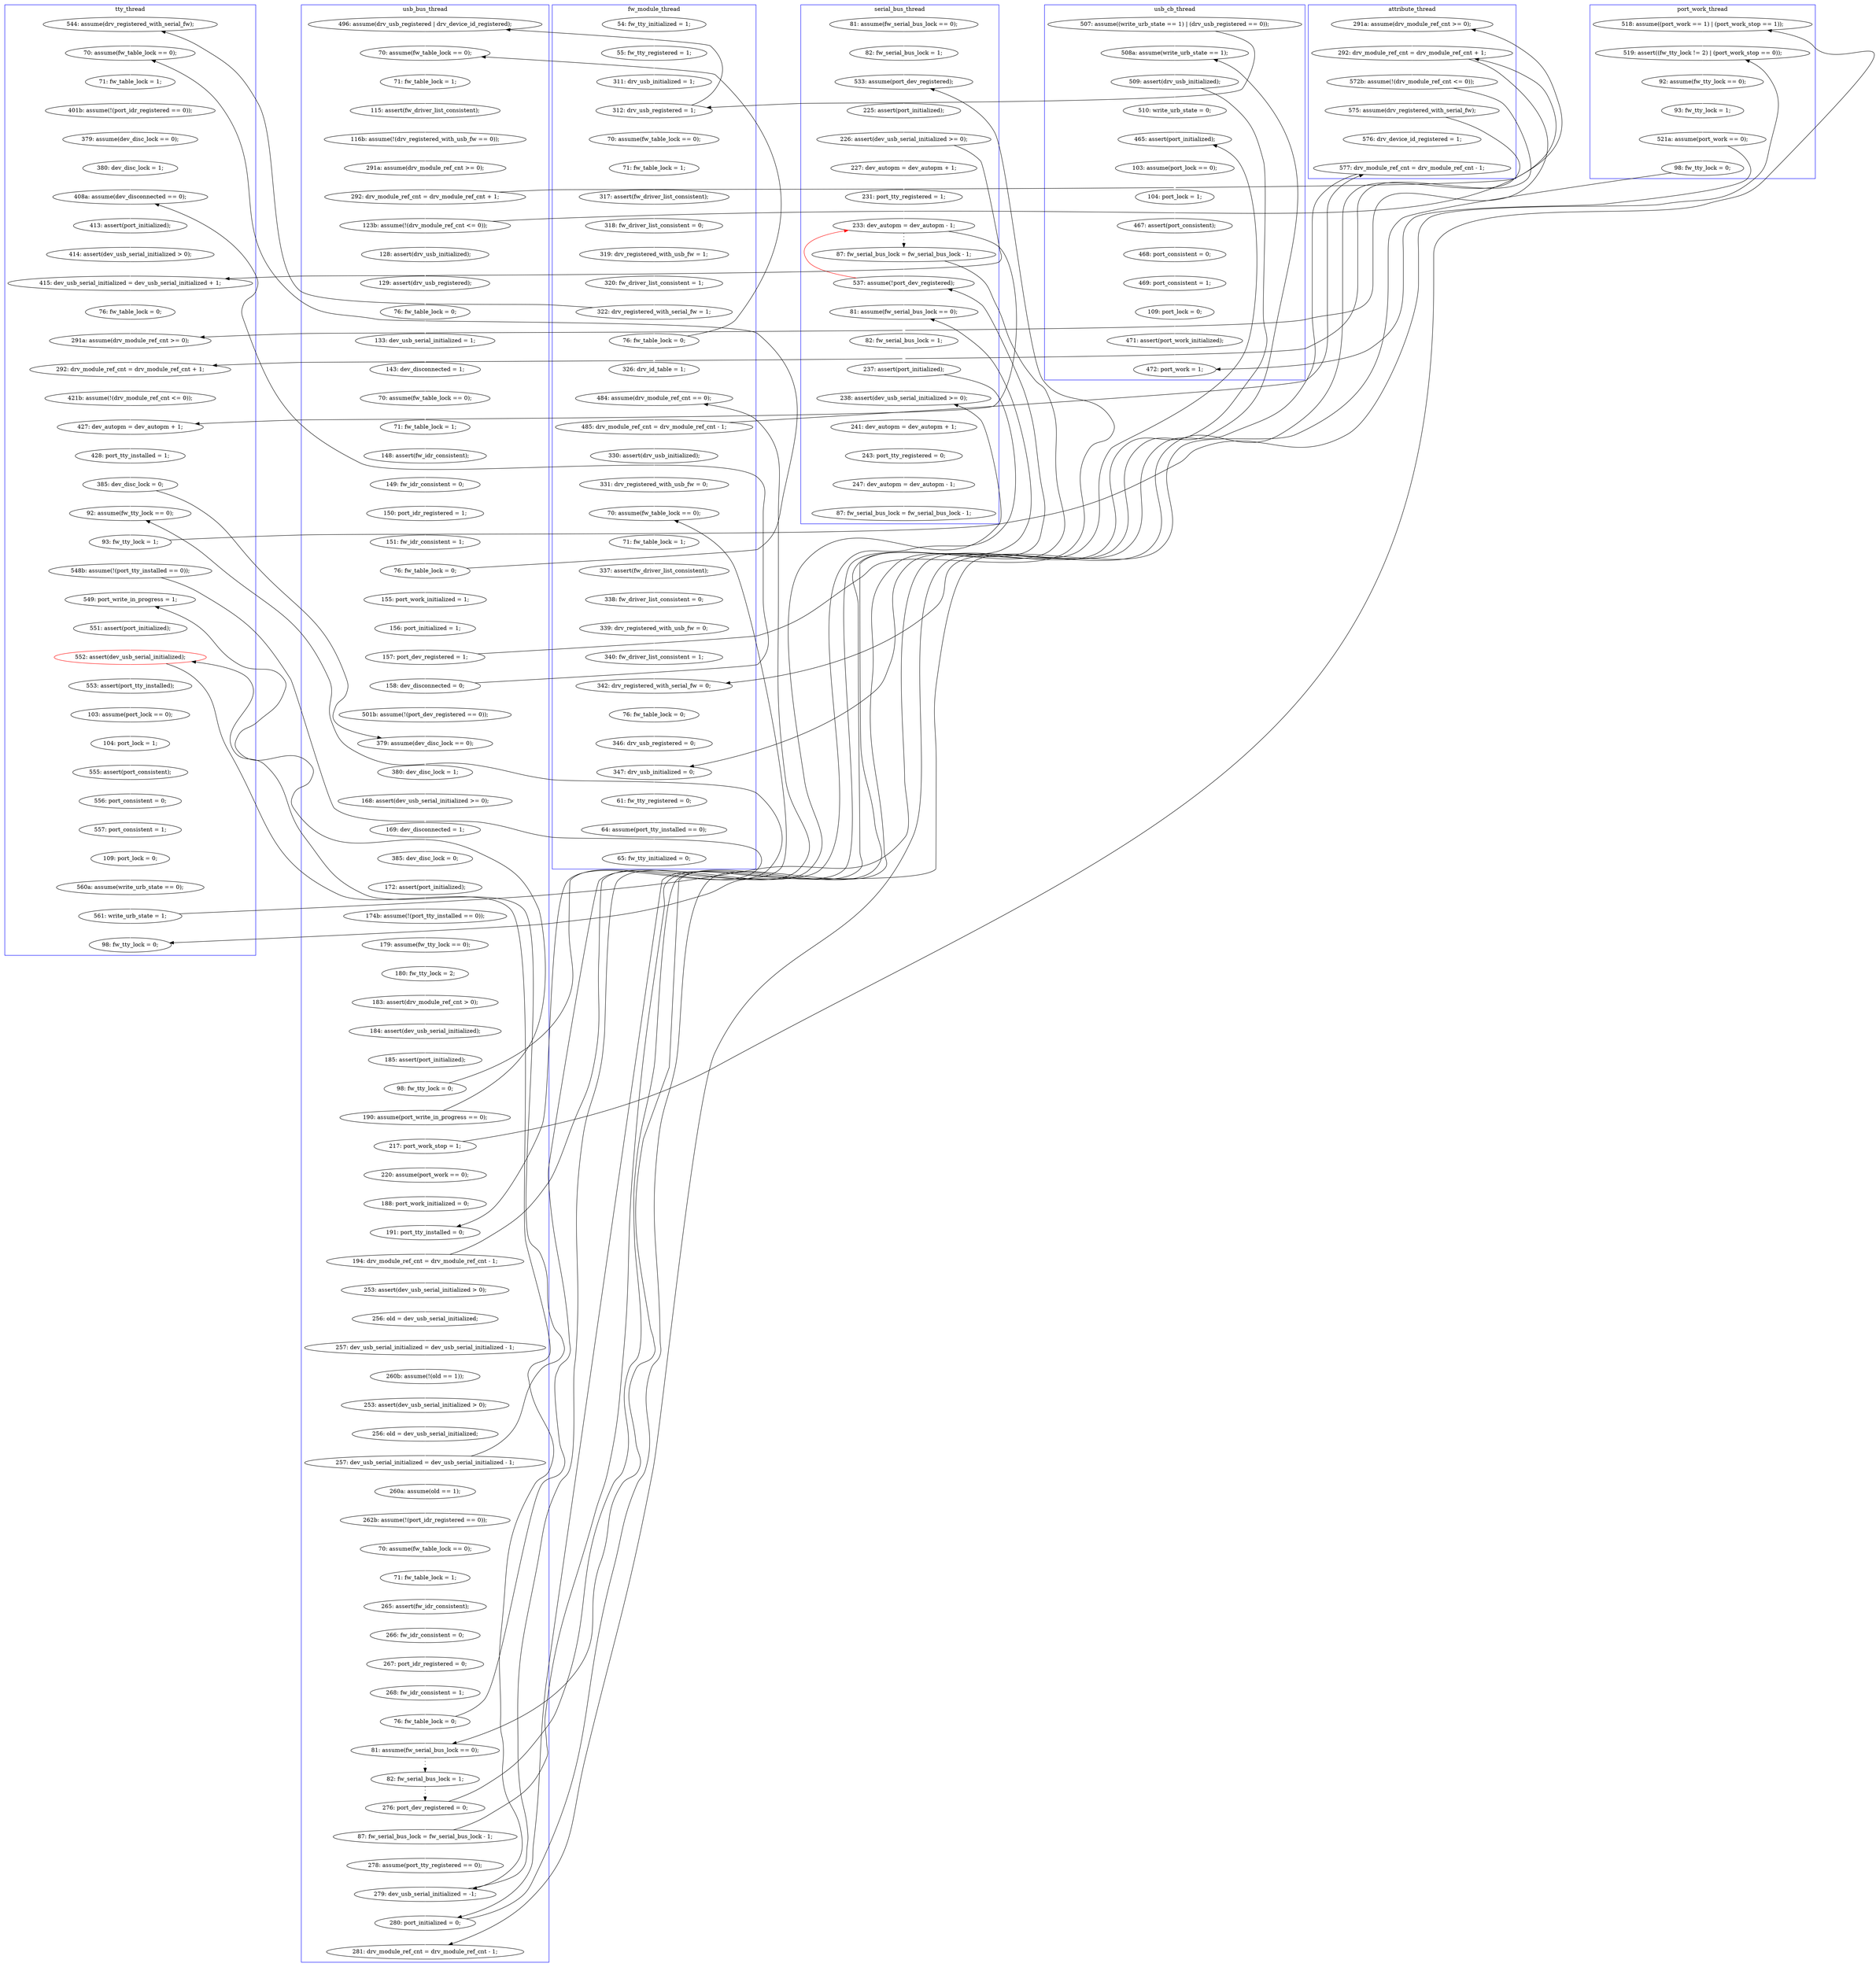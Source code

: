 digraph Counterexample {
	74 -> 76 [color = black, style = solid, constraint = false]
	267 -> 268 [color = white, style = solid]
	322 -> 339 [color = white, style = solid]
	232 -> 235 [color = black, style = solid, constraint = false]
	268 -> 270 [color = white, style = solid]
	189 -> 191 [color = white, style = solid]
	272 -> 293 [color = white, style = solid]
	128 -> 135 [color = white, style = solid]
	167 -> 327 [color = white, style = solid]
	71 -> 72 [color = white, style = solid]
	213 -> 214 [color = white, style = solid]
	51 -> 66 [color = white, style = solid]
	374 -> 389 [color = white, style = solid]
	154 -> 155 [color = white, style = solid]
	115 -> 117 [color = white, style = solid]
	246 -> 264 [color = white, style = solid]
	284 -> 285 [color = black, style = dotted]
	237 -> 272 [color = white, style = solid]
	86 -> 92 [color = white, style = solid]
	368 -> 369 [color = white, style = solid]
	347 -> 348 [color = white, style = solid]
	159 -> 171 [color = white, style = solid]
	216 -> 217 [color = white, style = solid]
	197 -> 200 [color = white, style = solid]
	78 -> 152 [color = white, style = solid]
	287 -> 294 [color = black, style = solid, constraint = false]
	258 -> 259 [color = white, style = solid]
	210 -> 212 [color = white, style = solid]
	272 -> 304 [color = black, style = solid, constraint = false]
	80 -> 81 [color = white, style = solid]
	127 -> 128 [color = black, style = solid, constraint = false]
	152 -> 331 [color = white, style = solid]
	74 -> 78 [color = white, style = solid]
	129 -> 132 [color = white, style = solid]
	222 -> 225 [color = white, style = solid]
	259 -> 272 [color = black, style = solid, constraint = false]
	173 -> 174 [color = white, style = solid]
	236 -> 241 [color = white, style = solid]
	234 -> 237 [color = white, style = solid]
	366 -> 372 [color = white, style = solid]
	136 -> 137 [color = white, style = solid]
	357 -> 360 [color = white, style = solid]
	350 -> 351 [color = white, style = solid]
	378 -> 380 [color = white, style = solid]
	232 -> 234 [color = white, style = solid]
	270 -> 271 [color = white, style = solid]
	225 -> 228 [color = white, style = solid]
	344 -> 347 [color = white, style = solid]
	67 -> 69 [color = white, style = solid]
	321 -> 355 [color = black, style = solid, constraint = false]
	174 -> 177 [color = white, style = solid]
	72 -> 74 [color = white, style = solid]
	51 -> 56 [color = black, style = solid, constraint = false]
	334 -> 335 [color = white, style = solid]
	81 -> 84 [color = white, style = solid]
	118 -> 119 [color = white, style = solid]
	304 -> 322 [color = white, style = solid]
	264 -> 308 [color = white, style = solid]
	309 -> 312 [color = white, style = solid]
	369 -> 374 [color = white, style = solid]
	93 -> 96 [color = white, style = solid]
	47 -> 338 [color = white, style = solid]
	331 -> 332 [color = white, style = solid]
	41 -> 50 [color = white, style = solid]
	263 -> 267 [color = white, style = solid]
	259 -> 261 [color = white, style = solid]
	403 -> 410 [color = white, style = solid]
	308 -> 309 [color = white, style = solid]
	220 -> 226 [color = black, style = solid, constraint = false]
	140 -> 174 [color = black, style = solid, constraint = false]
	56 -> 80 [color = white, style = solid]
	315 -> 317 [color = white, style = solid]
	129 -> 171 [color = black, style = solid, constraint = false]
	372 -> 375 [color = white, style = solid]
	274 -> 277 [color = white, style = solid]
	360 -> 363 [color = white, style = solid]
	212 -> 213 [color = white, style = solid]
	47 -> 51 [color = black, style = solid, constraint = false]
	117 -> 118 [color = white, style = solid]
	135 -> 140 [color = white, style = solid]
	123 -> 136 [color = black, style = solid, constraint = false]
	208 -> 210 [color = white, style = solid]
	303 -> 305 [color = white, style = solid]
	227 -> 264 [color = black, style = solid, constraint = false]
	317 -> 318 [color = white, style = solid]
	299 -> 303 [color = white, style = solid]
	323 -> 326 [color = white, style = solid]
	123 -> 125 [color = white, style = solid]
	96 -> 155 [color = black, style = solid, constraint = false]
	84 -> 86 [color = white, style = solid]
	356 -> 390 [color = black, style = solid, constraint = false]
	222 -> 234 [color = black, style = solid, constraint = false]
	242 -> 243 [color = white, style = solid]
	215 -> 216 [color = white, style = solid]
	125 -> 126 [color = white, style = solid]
	160 -> 189 [color = black, style = solid, constraint = false]
	393 -> 394 [color = white, style = solid]
	333 -> 338 [color = black, style = solid, constraint = false]
	277 -> 284 [color = white, style = solid]
	225 -> 246 [color = black, style = solid, constraint = false]
	348 -> 350 [color = white, style = solid]
	351 -> 353 [color = white, style = solid]
	167 -> 183 [color = black, style = solid, constraint = false]
	76 -> 136 [color = white, style = solid]
	40 -> 41 [color = white, style = solid]
	363 -> 364 [color = white, style = solid]
	98 -> 101 [color = white, style = solid]
	273 -> 274 [color = white, style = solid]
	227 -> 232 [color = white, style = solid]
	235 -> 236 [color = white, style = solid]
	390 -> 402 [color = white, style = solid]
	303 -> 322 [color = black, style = solid, constraint = false]
	257 -> 258 [color = white, style = solid]
	304 -> 305 [color = black, style = solid, constraint = false]
	195 -> 196 [color = black, style = solid, constraint = false]
	177 -> 182 [color = white, style = solid]
	327 -> 369 [color = black, style = solid, constraint = false]
	62 -> 63 [color = white, style = solid]
	172 -> 173 [color = white, style = solid]
	327 -> 334 [color = white, style = solid]
	93 -> 154 [color = black, style = solid, constraint = false]
	245 -> 257 [color = white, style = solid]
	404 -> 406 [color = white, style = solid]
	233 -> 235 [color = white, style = solid]
	200 -> 201 [color = white, style = solid]
	103 -> 111 [color = white, style = solid]
	380 -> 381 [color = white, style = solid]
	333 -> 355 [color = white, style = solid]
	50 -> 51 [color = white, style = solid]
	114 -> 115 [color = white, style = solid]
	305 -> 393 [color = white, style = solid]
	318 -> 323 [color = white, style = solid]
	120 -> 123 [color = white, style = solid]
	192 -> 294 [color = white, style = solid]
	314 -> 315 [color = white, style = solid]
	155 -> 182 [color = black, style = solid, constraint = false]
	132 -> 196 [color = white, style = solid]
	330 -> 333 [color = white, style = solid]
	191 -> 195 [color = white, style = solid]
	294 -> 160 [color = red, style = solid, constraint = false]
	292 -> 304 [color = white, style = solid]
	70 -> 71 [color = white, style = solid]
	290 -> 292 [color = white, style = solid]
	294 -> 298 [color = white, style = solid]
	101 -> 103 [color = white, style = solid]
	271 -> 273 [color = white, style = solid]
	201 -> 208 [color = white, style = solid]
	96 -> 97 [color = white, style = solid]
	312 -> 381 [color = black, style = solid, constraint = false]
	66 -> 67 [color = white, style = solid]
	158 -> 159 [color = white, style = solid]
	312 -> 321 [color = white, style = solid]
	277 -> 347 [color = black, style = solid, constraint = false]
	243 -> 245 [color = white, style = solid]
	127 -> 129 [color = white, style = solid]
	402 -> 404 [color = white, style = solid]
	343 -> 344 [color = white, style = solid]
	332 -> 335 [color = black, style = solid, constraint = false]
	356 -> 357 [color = white, style = solid]
	63 -> 128 [color = white, style = solid]
	183 -> 186 [color = white, style = solid]
	353 -> 368 [color = white, style = solid]
	293 -> 314 [color = white, style = solid]
	97 -> 98 [color = white, style = solid]
	217 -> 220 [color = white, style = solid]
	196 -> 197 [color = white, style = solid]
	290 -> 298 [color = black, style = solid, constraint = false]
	126 -> 127 [color = white, style = solid]
	145 -> 150 [color = white, style = solid]
	171 -> 172 [color = white, style = solid]
	192 -> 284 [color = black, style = solid, constraint = false]
	332 -> 343 [color = white, style = solid]
	285 -> 287 [color = black, style = dotted]
	140 -> 145 [color = white, style = solid]
	220 -> 222 [color = white, style = solid]
	228 -> 233 [color = white, style = solid]
	137 -> 141 [color = white, style = solid]
	335 -> 339 [color = black, style = solid, constraint = false]
	322 -> 360 [color = black, style = solid, constraint = false]
	261 -> 263 [color = white, style = solid]
	150 -> 160 [color = white, style = solid]
	186 -> 189 [color = white, style = solid]
	364 -> 366 [color = white, style = solid]
	287 -> 290 [color = white, style = solid]
	182 -> 183 [color = white, style = solid]
	111 -> 114 [color = white, style = solid]
	298 -> 299 [color = white, style = solid]
	241 -> 242 [color = white, style = solid]
	338 -> 356 [color = white, style = solid]
	155 -> 167 [color = white, style = solid]
	119 -> 120 [color = white, style = solid]
	236 -> 331 [color = black, style = solid, constraint = false]
	394 -> 403 [color = white, style = solid]
	195 -> 226 [color = white, style = solid]
	214 -> 215 [color = white, style = solid]
	160 -> 192 [color = black, style = dotted]
	141 -> 158 [color = white, style = solid]
	389 -> 390 [color = white, style = solid]
	226 -> 227 [color = white, style = solid]
	69 -> 70 [color = white, style = solid]
	326 -> 330 [color = white, style = solid]
	78 -> 80 [color = black, style = solid, constraint = false]
	375 -> 378 [color = white, style = solid]
	92 -> 93 [color = white, style = solid]
	subgraph cluster5 {
		label = attribute_thread
		color = blue
		334  [label = "576: drv_device_id_registered = 1;"]
		155  [label = "292: drv_module_ref_cnt = drv_module_ref_cnt + 1;"]
		327  [label = "575: assume(drv_registered_with_serial_fw);"]
		335  [label = "577: drv_module_ref_cnt = drv_module_ref_cnt - 1;"]
		154  [label = "291a: assume(drv_module_ref_cnt >= 0);"]
		167  [label = "572b: assume(!(drv_module_ref_cnt <= 0));"]
	}
	subgraph cluster6 {
		label = usb_cb_thread
		color = blue
		378  [label = "109: port_lock = 0;"]
		356  [label = "509: assert(drv_usb_initialized);"]
		338  [label = "508a: assume(write_urb_state == 1);"]
		366  [label = "467: assert(port_consistent);"]
		363  [label = "103: assume(port_lock == 0);"]
		360  [label = "465: assert(port_initialized);"]
		372  [label = "468: port_consistent = 0;"]
		47  [label = "507: assume((write_urb_state == 1) | (drv_usb_registered == 0));"]
		364  [label = "104: port_lock = 1;"]
		380  [label = "471: assert(port_work_initialized);"]
		381  [label = "472: port_work = 1;"]
		357  [label = "510: write_urb_state = 0;"]
		375  [label = "469: port_consistent = 1;"]
	}
	subgraph cluster7 {
		label = port_work_thread
		color = blue
		312  [label = "521a: assume(port_work == 0);"]
		264  [label = "519: assert((fw_tty_lock != 2) | (port_work_stop == 0));"]
		308  [label = "92: assume(fw_tty_lock == 0);"]
		246  [label = "518: assume((port_work == 1) | (port_work_stop == 1));"]
		309  [label = "93: fw_tty_lock = 1;"]
		321  [label = "98: fw_tty_lock = 0;"]
	}
	subgraph cluster4 {
		label = tty_thread
		color = blue
		173  [label = "414: assert(dev_usb_serial_initialized > 0);"]
		227  [label = "93: fw_tty_lock = 1;"]
		315  [label = "104: port_lock = 1;"]
		226  [label = "92: assume(fw_tty_lock == 0);"]
		195  [label = "385: dev_disc_lock = 0;"]
		183  [label = "292: drv_module_ref_cnt = drv_module_ref_cnt + 1;"]
		330  [label = "560a: assume(write_urb_state == 0);"]
		189  [label = "427: dev_autopm = dev_autopm + 1;"]
		172  [label = "413: assert(port_initialized);"]
		293  [label = "553: assert(port_tty_installed);"]
		171  [label = "408a: assume(dev_disconnected == 0);"]
		232  [label = "548b: assume(!(port_tty_installed == 0));"]
		317  [label = "555: assert(port_consistent);"]
		186  [label = "421b: assume(!(drv_module_ref_cnt <= 0));"]
		174  [label = "415: dev_usb_serial_initialized = dev_usb_serial_initialized + 1;"]
		318  [label = "556: port_consistent = 0;"]
		76  [label = "544: assume(drv_registered_with_serial_fw);"]
		191  [label = "428: port_tty_installed = 1;"]
		159  [label = "380: dev_disc_lock = 1;"]
		355  [label = "98: fw_tty_lock = 0;"]
		158  [label = "379: assume(dev_disc_lock == 0);"]
		333  [label = "561: write_urb_state = 1;"]
		272  [label = "552: assert(dev_usb_serial_initialized);", color = red]
		234  [label = "549: port_write_in_progress = 1;"]
		182  [label = "291a: assume(drv_module_ref_cnt >= 0);"]
		326  [label = "109: port_lock = 0;"]
		237  [label = "551: assert(port_initialized);"]
		323  [label = "557: port_consistent = 1;"]
		314  [label = "103: assume(port_lock == 0);"]
		137  [label = "71: fw_table_lock = 1;"]
		177  [label = "76: fw_table_lock = 0;"]
		136  [label = "70: assume(fw_table_lock == 0);"]
		141  [label = "401b: assume(!(port_idr_registered == 0));"]
	}
	subgraph cluster1 {
		label = fw_module_thread
		color = blue
		152  [label = "326: drv_id_table = 1;"]
		69  [label = "317: assert(fw_driver_list_consistent);"]
		332  [label = "485: drv_module_ref_cnt = drv_module_ref_cnt - 1;"]
		66  [label = "70: assume(fw_table_lock == 0);"]
		348  [label = "71: fw_table_lock = 1;"]
		351  [label = "338: fw_driver_list_consistent = 0;"]
		41  [label = "55: fw_tty_registered = 1;"]
		71  [label = "319: drv_registered_with_usb_fw = 1;"]
		404  [label = "64: assume(port_tty_installed == 0);"]
		331  [label = "484: assume(drv_module_ref_cnt == 0);"]
		368  [label = "340: fw_driver_list_consistent = 1;"]
		406  [label = "65: fw_tty_initialized = 0;"]
		50  [label = "311: drv_usb_initialized = 1;"]
		51  [label = "312: drv_usb_registered = 1;"]
		40  [label = "54: fw_tty_initialized = 1;"]
		353  [label = "339: drv_registered_with_usb_fw = 0;"]
		78  [label = "76: fw_table_lock = 0;"]
		70  [label = "318: fw_driver_list_consistent = 0;"]
		72  [label = "320: fw_driver_list_consistent = 1;"]
		347  [label = "70: assume(fw_table_lock == 0);"]
		67  [label = "71: fw_table_lock = 1;"]
		369  [label = "342: drv_registered_with_serial_fw = 0;"]
		390  [label = "347: drv_usb_initialized = 0;"]
		374  [label = "76: fw_table_lock = 0;"]
		74  [label = "322: drv_registered_with_serial_fw = 1;"]
		344  [label = "331: drv_registered_with_usb_fw = 0;"]
		350  [label = "337: assert(fw_driver_list_consistent);"]
		402  [label = "61: fw_tty_registered = 0;"]
		389  [label = "346: drv_usb_registered = 0;"]
		343  [label = "330: assert(drv_usb_initialized);"]
	}
	subgraph cluster2 {
		label = usb_bus_thread
		color = blue
		126  [label = "156: port_initialized = 1;"]
		236  [label = "194: drv_module_ref_cnt = drv_module_ref_cnt - 1;"]
		86  [label = "116b: assume(!(drv_registered_with_usb_fw == 0));"]
		267  [label = "70: assume(fw_table_lock == 0);"]
		274  [label = "268: fw_idr_consistent = 1;"]
		322  [label = "280: port_initialized = 0;"]
		215  [label = "183: assert(drv_module_ref_cnt > 0);"]
		132  [label = "501b: assume(!(port_dev_registered == 0));"]
		114  [label = "70: assume(fw_table_lock == 0);"]
		220  [label = "98: fw_tty_lock = 0;"]
		284  [label = "81: assume(fw_serial_bus_lock == 0);"]
		290  [label = "87: fw_serial_bus_lock = fw_serial_bus_lock - 1;"]
		233  [label = "188: port_work_initialized = 0;"]
		217  [label = "185: assert(port_initialized);"]
		222  [label = "190: assume(port_write_in_progress == 0);"]
		243  [label = "257: dev_usb_serial_initialized = dev_usb_serial_initialized - 1;"]
		213  [label = "179: assume(fw_tty_lock == 0);"]
		123  [label = "76: fw_table_lock = 0;"]
		257  [label = "253: assert(dev_usb_serial_initialized > 0);"]
		216  [label = "184: assert(dev_usb_serial_initialized);"]
		339  [label = "281: drv_module_ref_cnt = drv_module_ref_cnt - 1;"]
		118  [label = "149: fw_idr_consistent = 0;"]
		98  [label = "129: assert(drv_usb_registered);"]
		225  [label = "217: port_work_stop = 1;"]
		119  [label = "150: port_idr_registered = 1;"]
		214  [label = "180: fw_tty_lock = 2;"]
		241  [label = "253: assert(dev_usb_serial_initialized > 0);"]
		81  [label = "71: fw_table_lock = 1;"]
		271  [label = "266: fw_idr_consistent = 0;"]
		127  [label = "157: port_dev_registered = 1;"]
		129  [label = "158: dev_disconnected = 0;"]
		93  [label = "292: drv_module_ref_cnt = drv_module_ref_cnt + 1;"]
		261  [label = "260a: assume(old == 1);"]
		200  [label = "168: assert(dev_usb_serial_initialized >= 0);"]
		92  [label = "291a: assume(drv_module_ref_cnt >= 0);"]
		125  [label = "155: port_work_initialized = 1;"]
		304  [label = "279: dev_usb_serial_initialized = -1;"]
		197  [label = "380: dev_disc_lock = 1;"]
		201  [label = "169: dev_disconnected = 1;"]
		242  [label = "256: old = dev_usb_serial_initialized;"]
		277  [label = "76: fw_table_lock = 0;"]
		96  [label = "123b: assume(!(drv_module_ref_cnt <= 0));"]
		210  [label = "172: assert(port_initialized);"]
		270  [label = "265: assert(fw_idr_consistent);"]
		259  [label = "257: dev_usb_serial_initialized = dev_usb_serial_initialized - 1;"]
		111  [label = "143: dev_disconnected = 1;"]
		263  [label = "262b: assume(!(port_idr_registered == 0));"]
		292  [label = "278: assume(port_tty_registered == 0);"]
		235  [label = "191: port_tty_installed = 0;"]
		117  [label = "148: assert(fw_idr_consistent);"]
		120  [label = "151: fw_idr_consistent = 1;"]
		115  [label = "71: fw_table_lock = 1;"]
		103  [label = "133: dev_usb_serial_initialized = 1;"]
		84  [label = "115: assert(fw_driver_list_consistent);"]
		208  [label = "385: dev_disc_lock = 0;"]
		245  [label = "260b: assume(!(old == 1));"]
		287  [label = "276: port_dev_registered = 0;"]
		212  [label = "174b: assume(!(port_tty_installed == 0));"]
		56  [label = "496: assume(drv_usb_registered | drv_device_id_registered);"]
		228  [label = "220: assume(port_work == 0);"]
		285  [label = "82: fw_serial_bus_lock = 1;"]
		80  [label = "70: assume(fw_table_lock == 0);"]
		101  [label = "76: fw_table_lock = 0;"]
		97  [label = "128: assert(drv_usb_initialized);"]
		258  [label = "256: old = dev_usb_serial_initialized;"]
		196  [label = "379: assume(dev_disc_lock == 0);"]
		268  [label = "71: fw_table_lock = 1;"]
		273  [label = "267: port_idr_registered = 0;"]
	}
	subgraph cluster3 {
		label = serial_bus_thread
		color = blue
		410  [label = "87: fw_serial_bus_lock = fw_serial_bus_lock - 1;"]
		135  [label = "225: assert(port_initialized);"]
		140  [label = "226: assert(dev_usb_serial_initialized >= 0);"]
		192  [label = "87: fw_serial_bus_lock = fw_serial_bus_lock - 1;"]
		63  [label = "82: fw_serial_bus_lock = 1;"]
		298  [label = "81: assume(fw_serial_bus_lock == 0);"]
		393  [label = "241: dev_autopm = dev_autopm + 1;"]
		128  [label = "533: assume(port_dev_registered);"]
		160  [label = "233: dev_autopm = dev_autopm - 1;"]
		299  [label = "82: fw_serial_bus_lock = 1;"]
		305  [label = "238: assert(dev_usb_serial_initialized >= 0);"]
		145  [label = "227: dev_autopm = dev_autopm + 1;"]
		394  [label = "243: port_tty_registered = 0;"]
		294  [label = "537: assume(!port_dev_registered);"]
		62  [label = "81: assume(fw_serial_bus_lock == 0);"]
		303  [label = "237: assert(port_initialized);"]
		403  [label = "247: dev_autopm = dev_autopm - 1;"]
		150  [label = "231: port_tty_registered = 1;"]
	}
}